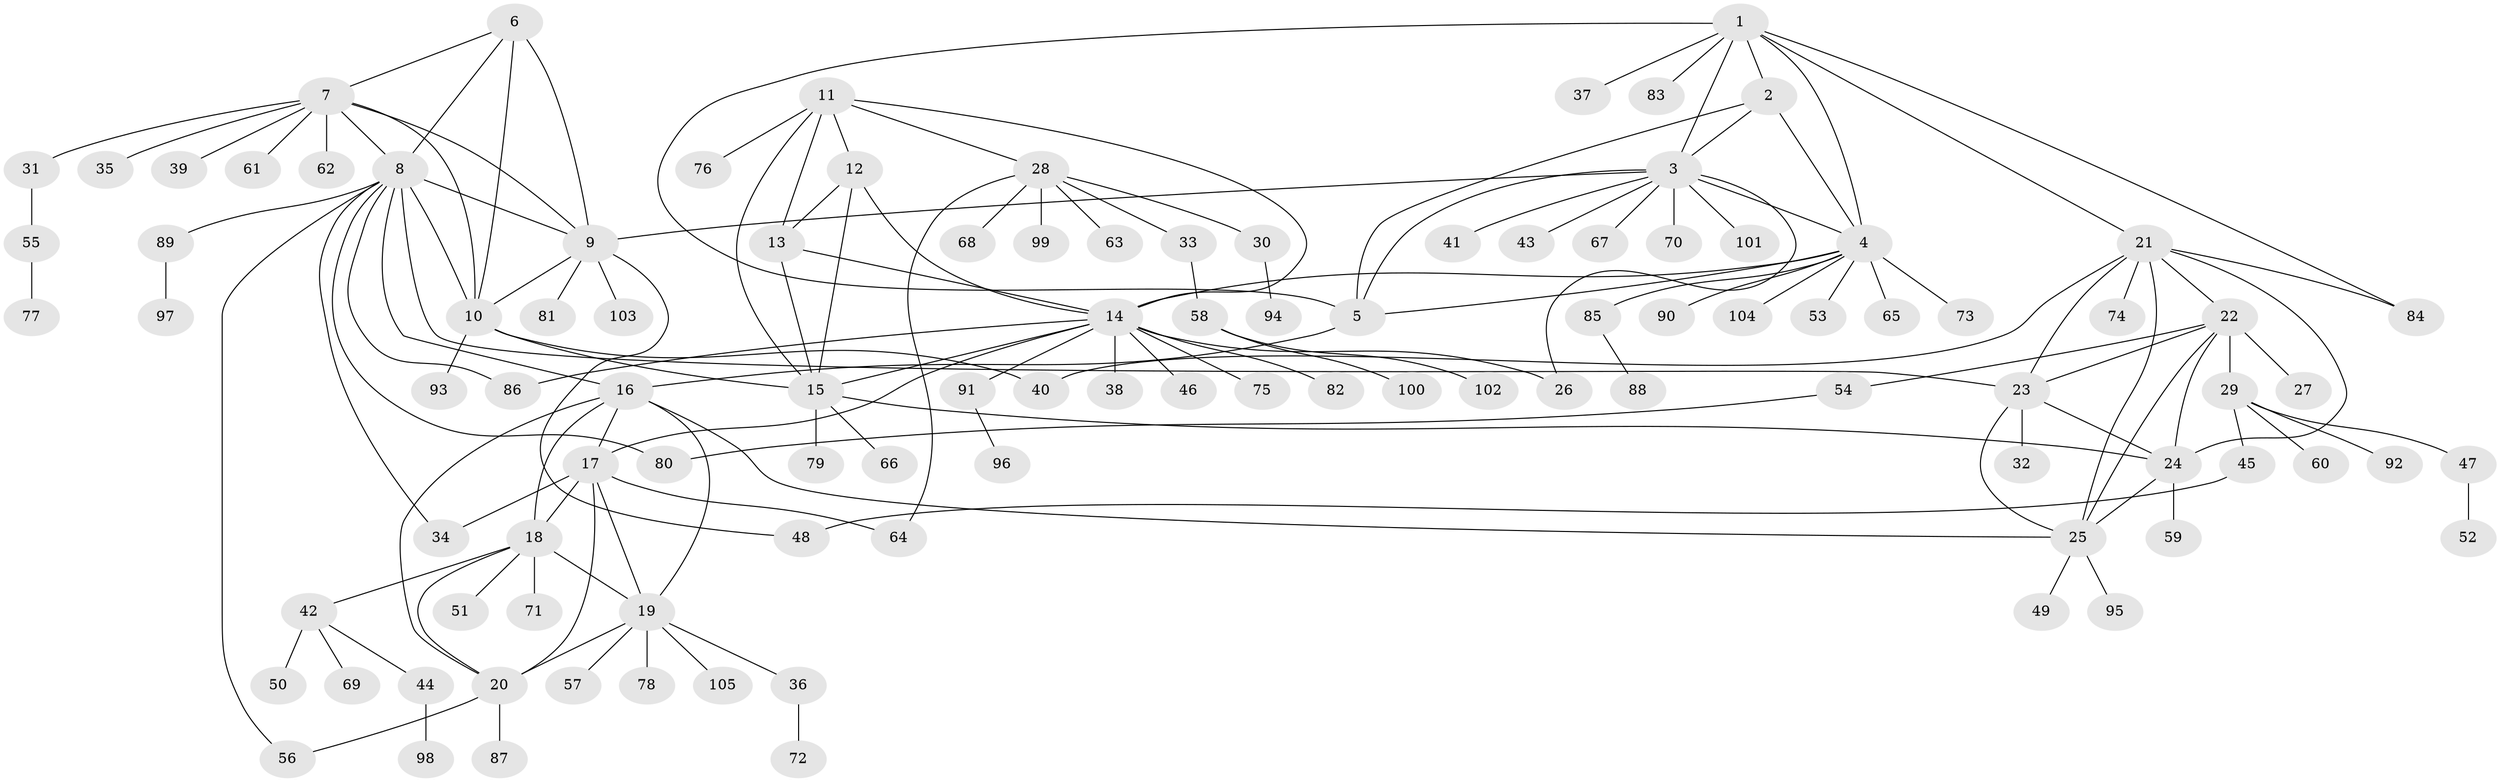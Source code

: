 // coarse degree distribution, {10: 0.023809523809523808, 2: 0.14285714285714285, 9: 0.047619047619047616, 4: 0.11904761904761904, 6: 0.07142857142857142, 3: 0.023809523809523808, 11: 0.023809523809523808, 5: 0.023809523809523808, 8: 0.023809523809523808, 7: 0.023809523809523808, 1: 0.47619047619047616}
// Generated by graph-tools (version 1.1) at 2025/19/03/04/25 18:19:46]
// undirected, 105 vertices, 149 edges
graph export_dot {
graph [start="1"]
  node [color=gray90,style=filled];
  1;
  2;
  3;
  4;
  5;
  6;
  7;
  8;
  9;
  10;
  11;
  12;
  13;
  14;
  15;
  16;
  17;
  18;
  19;
  20;
  21;
  22;
  23;
  24;
  25;
  26;
  27;
  28;
  29;
  30;
  31;
  32;
  33;
  34;
  35;
  36;
  37;
  38;
  39;
  40;
  41;
  42;
  43;
  44;
  45;
  46;
  47;
  48;
  49;
  50;
  51;
  52;
  53;
  54;
  55;
  56;
  57;
  58;
  59;
  60;
  61;
  62;
  63;
  64;
  65;
  66;
  67;
  68;
  69;
  70;
  71;
  72;
  73;
  74;
  75;
  76;
  77;
  78;
  79;
  80;
  81;
  82;
  83;
  84;
  85;
  86;
  87;
  88;
  89;
  90;
  91;
  92;
  93;
  94;
  95;
  96;
  97;
  98;
  99;
  100;
  101;
  102;
  103;
  104;
  105;
  1 -- 2;
  1 -- 3;
  1 -- 4;
  1 -- 5;
  1 -- 21;
  1 -- 37;
  1 -- 83;
  1 -- 84;
  2 -- 3;
  2 -- 4;
  2 -- 5;
  3 -- 4;
  3 -- 5;
  3 -- 9;
  3 -- 26;
  3 -- 41;
  3 -- 43;
  3 -- 67;
  3 -- 70;
  3 -- 101;
  4 -- 5;
  4 -- 14;
  4 -- 53;
  4 -- 65;
  4 -- 73;
  4 -- 85;
  4 -- 90;
  4 -- 104;
  5 -- 16;
  6 -- 7;
  6 -- 8;
  6 -- 9;
  6 -- 10;
  7 -- 8;
  7 -- 9;
  7 -- 10;
  7 -- 31;
  7 -- 35;
  7 -- 39;
  7 -- 61;
  7 -- 62;
  8 -- 9;
  8 -- 10;
  8 -- 16;
  8 -- 23;
  8 -- 34;
  8 -- 56;
  8 -- 80;
  8 -- 86;
  8 -- 89;
  9 -- 10;
  9 -- 48;
  9 -- 81;
  9 -- 103;
  10 -- 15;
  10 -- 40;
  10 -- 93;
  11 -- 12;
  11 -- 13;
  11 -- 14;
  11 -- 15;
  11 -- 28;
  11 -- 76;
  12 -- 13;
  12 -- 14;
  12 -- 15;
  13 -- 14;
  13 -- 15;
  14 -- 15;
  14 -- 17;
  14 -- 26;
  14 -- 38;
  14 -- 46;
  14 -- 75;
  14 -- 82;
  14 -- 86;
  14 -- 91;
  15 -- 24;
  15 -- 66;
  15 -- 79;
  16 -- 17;
  16 -- 18;
  16 -- 19;
  16 -- 20;
  16 -- 25;
  17 -- 18;
  17 -- 19;
  17 -- 20;
  17 -- 34;
  17 -- 64;
  18 -- 19;
  18 -- 20;
  18 -- 42;
  18 -- 51;
  18 -- 71;
  19 -- 20;
  19 -- 36;
  19 -- 57;
  19 -- 78;
  19 -- 105;
  20 -- 56;
  20 -- 87;
  21 -- 22;
  21 -- 23;
  21 -- 24;
  21 -- 25;
  21 -- 40;
  21 -- 74;
  21 -- 84;
  22 -- 23;
  22 -- 24;
  22 -- 25;
  22 -- 27;
  22 -- 29;
  22 -- 54;
  23 -- 24;
  23 -- 25;
  23 -- 32;
  24 -- 25;
  24 -- 59;
  25 -- 49;
  25 -- 95;
  28 -- 30;
  28 -- 33;
  28 -- 63;
  28 -- 64;
  28 -- 68;
  28 -- 99;
  29 -- 45;
  29 -- 47;
  29 -- 60;
  29 -- 92;
  30 -- 94;
  31 -- 55;
  33 -- 58;
  36 -- 72;
  42 -- 44;
  42 -- 50;
  42 -- 69;
  44 -- 98;
  45 -- 48;
  47 -- 52;
  54 -- 80;
  55 -- 77;
  58 -- 100;
  58 -- 102;
  85 -- 88;
  89 -- 97;
  91 -- 96;
}
